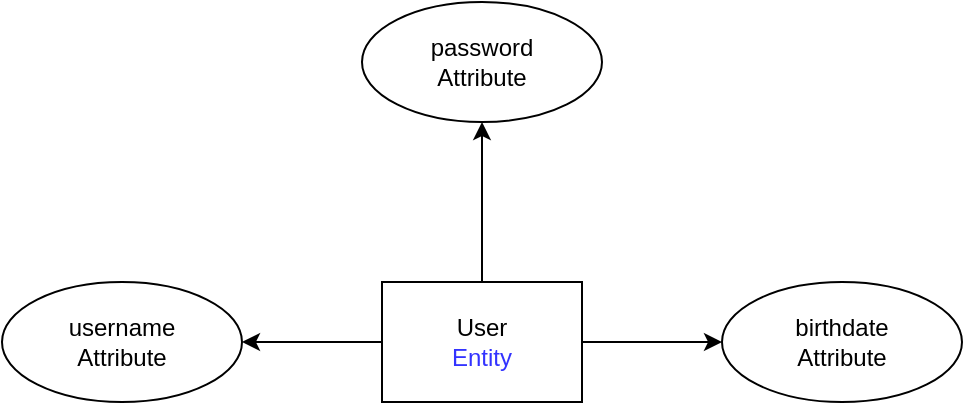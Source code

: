 <mxfile>
    <diagram id="9cdYl47oYOcq7O74jvNB" name="Page-1">
        <mxGraphModel dx="426" dy="461" grid="1" gridSize="10" guides="1" tooltips="1" connect="1" arrows="1" fold="1" page="1" pageScale="1" pageWidth="850" pageHeight="1100" math="0" shadow="0">
            <root>
                <mxCell id="0"/>
                <mxCell id="1" parent="0"/>
                <mxCell id="4" value="" style="edgeStyle=none;html=1;" edge="1" parent="1" source="2" target="3">
                    <mxGeometry relative="1" as="geometry"/>
                </mxCell>
                <mxCell id="6" value="" style="edgeStyle=none;html=1;" edge="1" parent="1" source="2" target="5">
                    <mxGeometry relative="1" as="geometry"/>
                </mxCell>
                <mxCell id="8" value="" style="edgeStyle=none;html=1;" edge="1" parent="1" source="2" target="7">
                    <mxGeometry relative="1" as="geometry"/>
                </mxCell>
                <mxCell id="2" value="User&lt;br&gt;&lt;font color=&quot;#3333ff&quot;&gt;Entity&lt;/font&gt;" style="rounded=0;whiteSpace=wrap;html=1;" parent="1" vertex="1">
                    <mxGeometry x="300" y="180" width="100" height="60" as="geometry"/>
                </mxCell>
                <mxCell id="3" value="password&lt;br&gt;Attribute" style="ellipse;whiteSpace=wrap;html=1;rounded=0;" vertex="1" parent="1">
                    <mxGeometry x="290" y="40" width="120" height="60" as="geometry"/>
                </mxCell>
                <mxCell id="5" value="birthdate&lt;br&gt;Attribute" style="ellipse;whiteSpace=wrap;html=1;rounded=0;" vertex="1" parent="1">
                    <mxGeometry x="470" y="180" width="120" height="60" as="geometry"/>
                </mxCell>
                <mxCell id="7" value="username&lt;br&gt;Attribute" style="ellipse;whiteSpace=wrap;html=1;rounded=0;" vertex="1" parent="1">
                    <mxGeometry x="110" y="180" width="120" height="60" as="geometry"/>
                </mxCell>
            </root>
        </mxGraphModel>
    </diagram>
</mxfile>